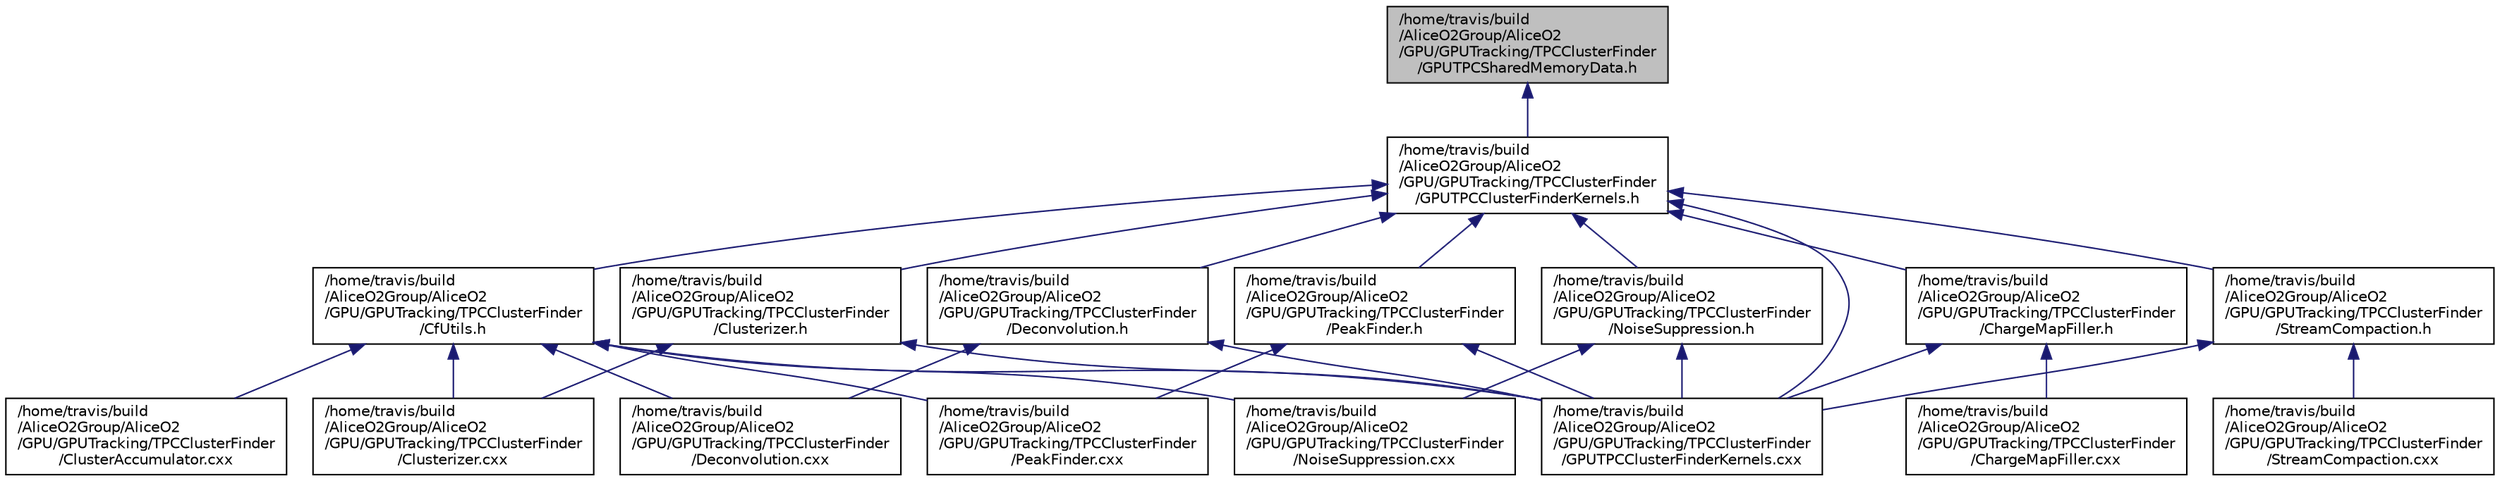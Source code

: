 digraph "/home/travis/build/AliceO2Group/AliceO2/GPU/GPUTracking/TPCClusterFinder/GPUTPCSharedMemoryData.h"
{
 // INTERACTIVE_SVG=YES
  bgcolor="transparent";
  edge [fontname="Helvetica",fontsize="10",labelfontname="Helvetica",labelfontsize="10"];
  node [fontname="Helvetica",fontsize="10",shape=record];
  Node1 [label="/home/travis/build\l/AliceO2Group/AliceO2\l/GPU/GPUTracking/TPCClusterFinder\l/GPUTPCSharedMemoryData.h",height=0.2,width=0.4,color="black", fillcolor="grey75", style="filled", fontcolor="black"];
  Node1 -> Node2 [dir="back",color="midnightblue",fontsize="10",style="solid",fontname="Helvetica"];
  Node2 [label="/home/travis/build\l/AliceO2Group/AliceO2\l/GPU/GPUTracking/TPCClusterFinder\l/GPUTPCClusterFinderKernels.h",height=0.2,width=0.4,color="black",URL="$d1/d59/GPUTPCClusterFinderKernels_8h.html"];
  Node2 -> Node3 [dir="back",color="midnightblue",fontsize="10",style="solid",fontname="Helvetica"];
  Node3 [label="/home/travis/build\l/AliceO2Group/AliceO2\l/GPU/GPUTracking/TPCClusterFinder\l/CfUtils.h",height=0.2,width=0.4,color="black",URL="$da/de7/CfUtils_8h.html"];
  Node3 -> Node4 [dir="back",color="midnightblue",fontsize="10",style="solid",fontname="Helvetica"];
  Node4 [label="/home/travis/build\l/AliceO2Group/AliceO2\l/GPU/GPUTracking/TPCClusterFinder\l/ClusterAccumulator.cxx",height=0.2,width=0.4,color="black",URL="$d8/db8/ClusterAccumulator_8cxx.html"];
  Node3 -> Node5 [dir="back",color="midnightblue",fontsize="10",style="solid",fontname="Helvetica"];
  Node5 [label="/home/travis/build\l/AliceO2Group/AliceO2\l/GPU/GPUTracking/TPCClusterFinder\l/Clusterizer.cxx",height=0.2,width=0.4,color="black",URL="$db/ddd/GPU_2GPUTracking_2TPCClusterFinder_2Clusterizer_8cxx.html"];
  Node3 -> Node6 [dir="back",color="midnightblue",fontsize="10",style="solid",fontname="Helvetica"];
  Node6 [label="/home/travis/build\l/AliceO2Group/AliceO2\l/GPU/GPUTracking/TPCClusterFinder\l/Deconvolution.cxx",height=0.2,width=0.4,color="black",URL="$da/d32/Deconvolution_8cxx.html"];
  Node3 -> Node7 [dir="back",color="midnightblue",fontsize="10",style="solid",fontname="Helvetica"];
  Node7 [label="/home/travis/build\l/AliceO2Group/AliceO2\l/GPU/GPUTracking/TPCClusterFinder\l/GPUTPCClusterFinderKernels.cxx",height=0.2,width=0.4,color="black",URL="$d8/db5/GPUTPCClusterFinderKernels_8cxx.html"];
  Node3 -> Node8 [dir="back",color="midnightblue",fontsize="10",style="solid",fontname="Helvetica"];
  Node8 [label="/home/travis/build\l/AliceO2Group/AliceO2\l/GPU/GPUTracking/TPCClusterFinder\l/NoiseSuppression.cxx",height=0.2,width=0.4,color="black",URL="$da/df9/NoiseSuppression_8cxx.html"];
  Node3 -> Node9 [dir="back",color="midnightblue",fontsize="10",style="solid",fontname="Helvetica"];
  Node9 [label="/home/travis/build\l/AliceO2Group/AliceO2\l/GPU/GPUTracking/TPCClusterFinder\l/PeakFinder.cxx",height=0.2,width=0.4,color="black",URL="$dd/d1f/PeakFinder_8cxx.html"];
  Node2 -> Node10 [dir="back",color="midnightblue",fontsize="10",style="solid",fontname="Helvetica"];
  Node10 [label="/home/travis/build\l/AliceO2Group/AliceO2\l/GPU/GPUTracking/TPCClusterFinder\l/ChargeMapFiller.h",height=0.2,width=0.4,color="black",URL="$db/d0d/ChargeMapFiller_8h.html"];
  Node10 -> Node11 [dir="back",color="midnightblue",fontsize="10",style="solid",fontname="Helvetica"];
  Node11 [label="/home/travis/build\l/AliceO2Group/AliceO2\l/GPU/GPUTracking/TPCClusterFinder\l/ChargeMapFiller.cxx",height=0.2,width=0.4,color="black",URL="$d7/d43/ChargeMapFiller_8cxx.html"];
  Node10 -> Node7 [dir="back",color="midnightblue",fontsize="10",style="solid",fontname="Helvetica"];
  Node2 -> Node12 [dir="back",color="midnightblue",fontsize="10",style="solid",fontname="Helvetica"];
  Node12 [label="/home/travis/build\l/AliceO2Group/AliceO2\l/GPU/GPUTracking/TPCClusterFinder\l/Clusterizer.h",height=0.2,width=0.4,color="black",URL="$d5/d4f/GPU_2GPUTracking_2TPCClusterFinder_2Clusterizer_8h.html"];
  Node12 -> Node5 [dir="back",color="midnightblue",fontsize="10",style="solid",fontname="Helvetica"];
  Node12 -> Node7 [dir="back",color="midnightblue",fontsize="10",style="solid",fontname="Helvetica"];
  Node2 -> Node13 [dir="back",color="midnightblue",fontsize="10",style="solid",fontname="Helvetica"];
  Node13 [label="/home/travis/build\l/AliceO2Group/AliceO2\l/GPU/GPUTracking/TPCClusterFinder\l/Deconvolution.h",height=0.2,width=0.4,color="black",URL="$df/da6/Deconvolution_8h.html"];
  Node13 -> Node6 [dir="back",color="midnightblue",fontsize="10",style="solid",fontname="Helvetica"];
  Node13 -> Node7 [dir="back",color="midnightblue",fontsize="10",style="solid",fontname="Helvetica"];
  Node2 -> Node7 [dir="back",color="midnightblue",fontsize="10",style="solid",fontname="Helvetica"];
  Node2 -> Node14 [dir="back",color="midnightblue",fontsize="10",style="solid",fontname="Helvetica"];
  Node14 [label="/home/travis/build\l/AliceO2Group/AliceO2\l/GPU/GPUTracking/TPCClusterFinder\l/PeakFinder.h",height=0.2,width=0.4,color="black",URL="$d0/dde/PeakFinder_8h.html"];
  Node14 -> Node7 [dir="back",color="midnightblue",fontsize="10",style="solid",fontname="Helvetica"];
  Node14 -> Node9 [dir="back",color="midnightblue",fontsize="10",style="solid",fontname="Helvetica"];
  Node2 -> Node15 [dir="back",color="midnightblue",fontsize="10",style="solid",fontname="Helvetica"];
  Node15 [label="/home/travis/build\l/AliceO2Group/AliceO2\l/GPU/GPUTracking/TPCClusterFinder\l/NoiseSuppression.h",height=0.2,width=0.4,color="black",URL="$d7/d98/NoiseSuppression_8h.html"];
  Node15 -> Node7 [dir="back",color="midnightblue",fontsize="10",style="solid",fontname="Helvetica"];
  Node15 -> Node8 [dir="back",color="midnightblue",fontsize="10",style="solid",fontname="Helvetica"];
  Node2 -> Node16 [dir="back",color="midnightblue",fontsize="10",style="solid",fontname="Helvetica"];
  Node16 [label="/home/travis/build\l/AliceO2Group/AliceO2\l/GPU/GPUTracking/TPCClusterFinder\l/StreamCompaction.h",height=0.2,width=0.4,color="black",URL="$da/dee/StreamCompaction_8h.html"];
  Node16 -> Node7 [dir="back",color="midnightblue",fontsize="10",style="solid",fontname="Helvetica"];
  Node16 -> Node17 [dir="back",color="midnightblue",fontsize="10",style="solid",fontname="Helvetica"];
  Node17 [label="/home/travis/build\l/AliceO2Group/AliceO2\l/GPU/GPUTracking/TPCClusterFinder\l/StreamCompaction.cxx",height=0.2,width=0.4,color="black",URL="$dd/d29/StreamCompaction_8cxx.html"];
}
